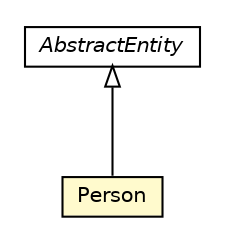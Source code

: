 #!/usr/local/bin/dot
#
# Class diagram 
# Generated by UMLGraph version R5_6_6-8-g8d7759 (http://www.umlgraph.org/)
#

digraph G {
	edge [fontname="Helvetica",fontsize=10,labelfontname="Helvetica",labelfontsize=10];
	node [fontname="Helvetica",fontsize=10,shape=plaintext];
	nodesep=0.25;
	ranksep=0.5;
	// org.dayatang.domain.AbstractEntity
	c77377 [label=<<table title="org.dayatang.domain.AbstractEntity" border="0" cellborder="1" cellspacing="0" cellpadding="2" port="p" href="../../../dayatang/domain/AbstractEntity.html">
		<tr><td><table border="0" cellspacing="0" cellpadding="1">
<tr><td align="center" balign="center"><font face="Helvetica-Oblique"> AbstractEntity </font></td></tr>
		</table></td></tr>
		</table>>, URL="../../../dayatang/domain/AbstractEntity.html", fontname="Helvetica", fontcolor="black", fontsize=10.0];
	// org.dddlib.organisation.domain.Person
	c77590 [label=<<table title="org.dddlib.organisation.domain.Person" border="0" cellborder="1" cellspacing="0" cellpadding="2" port="p" bgcolor="lemonChiffon" href="./Person.html">
		<tr><td><table border="0" cellspacing="0" cellpadding="1">
<tr><td align="center" balign="center"> Person </td></tr>
		</table></td></tr>
		</table>>, URL="./Person.html", fontname="Helvetica", fontcolor="black", fontsize=10.0];
	//org.dddlib.organisation.domain.Person extends org.dayatang.domain.AbstractEntity
	c77377:p -> c77590:p [dir=back,arrowtail=empty];
}

